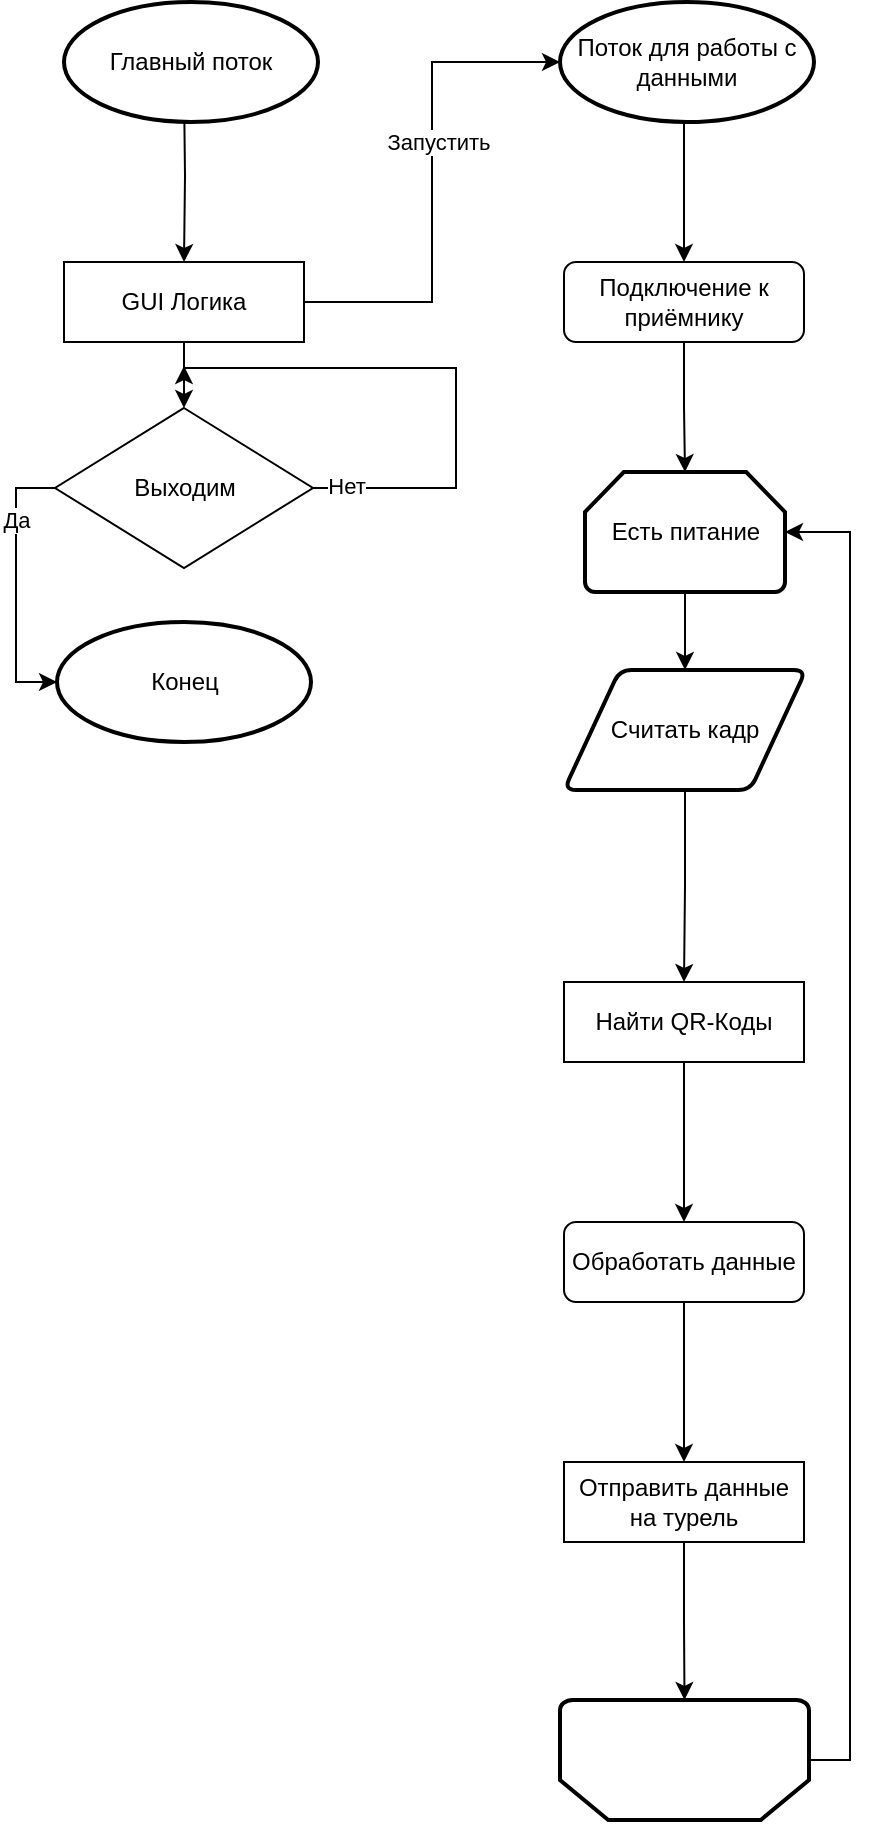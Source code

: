 <mxfile version="14.4.3" type="device"><diagram id="C5RBs43oDa-KdzZeNtuy" name="Page-1"><mxGraphModel dx="1673" dy="967" grid="0" gridSize="10" guides="1" tooltips="1" connect="1" arrows="1" fold="1" page="1" pageScale="1" pageWidth="827" pageHeight="1169" math="0" shadow="0"><root><mxCell id="WIyWlLk6GJQsqaUBKTNV-0"/><mxCell id="WIyWlLk6GJQsqaUBKTNV-1" parent="WIyWlLk6GJQsqaUBKTNV-0"/><mxCell id="uCEuNUun7Ly2WBDHoHxC-1" style="edgeStyle=orthogonalEdgeStyle;rounded=0;orthogonalLoop=1;jettySize=auto;html=1;" parent="WIyWlLk6GJQsqaUBKTNV-1" target="uCEuNUun7Ly2WBDHoHxC-0" edge="1"><mxGeometry relative="1" as="geometry"><mxPoint x="220" y="113" as="sourcePoint"/></mxGeometry></mxCell><mxCell id="uCEuNUun7Ly2WBDHoHxC-3" style="edgeStyle=orthogonalEdgeStyle;rounded=0;orthogonalLoop=1;jettySize=auto;html=1;entryX=0;entryY=0.5;entryDx=0;entryDy=0;entryPerimeter=0;" parent="WIyWlLk6GJQsqaUBKTNV-1" source="uCEuNUun7Ly2WBDHoHxC-0" target="uCEuNUun7Ly2WBDHoHxC-39" edge="1"><mxGeometry relative="1" as="geometry"><mxPoint x="410" y="100" as="targetPoint"/></mxGeometry></mxCell><mxCell id="uCEuNUun7Ly2WBDHoHxC-4" value="Запустить" style="edgeLabel;html=1;align=center;verticalAlign=middle;resizable=0;points=[];" parent="uCEuNUun7Ly2WBDHoHxC-3" vertex="1" connectable="0"><mxGeometry x="0.16" y="-3" relative="1" as="geometry"><mxPoint as="offset"/></mxGeometry></mxCell><mxCell id="uCEuNUun7Ly2WBDHoHxC-27" style="edgeStyle=orthogonalEdgeStyle;rounded=0;orthogonalLoop=1;jettySize=auto;html=1;" parent="WIyWlLk6GJQsqaUBKTNV-1" source="uCEuNUun7Ly2WBDHoHxC-0" target="uCEuNUun7Ly2WBDHoHxC-26" edge="1"><mxGeometry relative="1" as="geometry"/></mxCell><mxCell id="uCEuNUun7Ly2WBDHoHxC-0" value="GUI Логика" style="rounded=0;whiteSpace=wrap;html=1;fontSize=12;glass=0;strokeWidth=1;shadow=0;" parent="WIyWlLk6GJQsqaUBKTNV-1" vertex="1"><mxGeometry x="160" y="200" width="120" height="40" as="geometry"/></mxCell><mxCell id="uCEuNUun7Ly2WBDHoHxC-5" style="edgeStyle=orthogonalEdgeStyle;rounded=0;orthogonalLoop=1;jettySize=auto;html=1;" parent="WIyWlLk6GJQsqaUBKTNV-1" edge="1"><mxGeometry relative="1" as="geometry"><mxPoint x="470" y="200" as="targetPoint"/><mxPoint x="470" y="120" as="sourcePoint"/></mxGeometry></mxCell><mxCell id="uCEuNUun7Ly2WBDHoHxC-10" style="edgeStyle=orthogonalEdgeStyle;rounded=0;orthogonalLoop=1;jettySize=auto;html=1;entryX=0.5;entryY=0;entryDx=0;entryDy=0;entryPerimeter=0;" parent="WIyWlLk6GJQsqaUBKTNV-1" source="uCEuNUun7Ly2WBDHoHxC-6" target="uCEuNUun7Ly2WBDHoHxC-41" edge="1"><mxGeometry relative="1" as="geometry"><mxPoint x="470" y="320" as="targetPoint"/></mxGeometry></mxCell><mxCell id="uCEuNUun7Ly2WBDHoHxC-6" value="Подключение к приёмнику" style="rounded=1;whiteSpace=wrap;html=1;fontSize=12;glass=0;strokeWidth=1;shadow=0;" parent="WIyWlLk6GJQsqaUBKTNV-1" vertex="1"><mxGeometry x="410" y="200" width="120" height="40" as="geometry"/></mxCell><mxCell id="uCEuNUun7Ly2WBDHoHxC-21" style="edgeStyle=orthogonalEdgeStyle;rounded=0;orthogonalLoop=1;jettySize=auto;html=1;entryX=0.5;entryY=0;entryDx=0;entryDy=0;" parent="WIyWlLk6GJQsqaUBKTNV-1" source="uCEuNUun7Ly2WBDHoHxC-40" target="uCEuNUun7Ly2WBDHoHxC-12" edge="1"><mxGeometry relative="1" as="geometry"><mxPoint x="470" y="480" as="sourcePoint"/></mxGeometry></mxCell><mxCell id="uCEuNUun7Ly2WBDHoHxC-22" style="edgeStyle=orthogonalEdgeStyle;rounded=0;orthogonalLoop=1;jettySize=auto;html=1;" parent="WIyWlLk6GJQsqaUBKTNV-1" source="uCEuNUun7Ly2WBDHoHxC-12" target="uCEuNUun7Ly2WBDHoHxC-13" edge="1"><mxGeometry relative="1" as="geometry"/></mxCell><mxCell id="uCEuNUun7Ly2WBDHoHxC-12" value="Найти QR-Коды" style="rounded=0;whiteSpace=wrap;html=1;fontSize=12;glass=0;strokeWidth=1;shadow=0;" parent="WIyWlLk6GJQsqaUBKTNV-1" vertex="1"><mxGeometry x="410" y="560" width="120" height="40" as="geometry"/></mxCell><mxCell id="uCEuNUun7Ly2WBDHoHxC-23" style="edgeStyle=orthogonalEdgeStyle;rounded=0;orthogonalLoop=1;jettySize=auto;html=1;entryX=0.5;entryY=0;entryDx=0;entryDy=0;" parent="WIyWlLk6GJQsqaUBKTNV-1" source="uCEuNUun7Ly2WBDHoHxC-13" target="uCEuNUun7Ly2WBDHoHxC-15" edge="1"><mxGeometry relative="1" as="geometry"/></mxCell><mxCell id="uCEuNUun7Ly2WBDHoHxC-13" value="Обработать данные" style="rounded=1;whiteSpace=wrap;html=1;fontSize=12;glass=0;strokeWidth=1;shadow=0;" parent="WIyWlLk6GJQsqaUBKTNV-1" vertex="1"><mxGeometry x="410" y="680" width="120" height="40" as="geometry"/></mxCell><mxCell id="uCEuNUun7Ly2WBDHoHxC-43" style="edgeStyle=orthogonalEdgeStyle;rounded=0;orthogonalLoop=1;jettySize=auto;html=1;" parent="WIyWlLk6GJQsqaUBKTNV-1" source="uCEuNUun7Ly2WBDHoHxC-15" target="uCEuNUun7Ly2WBDHoHxC-42" edge="1"><mxGeometry relative="1" as="geometry"/></mxCell><mxCell id="uCEuNUun7Ly2WBDHoHxC-15" value="Отправить данные на турель" style="rounded=0;whiteSpace=wrap;html=1;fontSize=12;glass=0;strokeWidth=1;shadow=0;" parent="WIyWlLk6GJQsqaUBKTNV-1" vertex="1"><mxGeometry x="410" y="800" width="120" height="40" as="geometry"/></mxCell><mxCell id="uCEuNUun7Ly2WBDHoHxC-28" style="edgeStyle=orthogonalEdgeStyle;rounded=0;orthogonalLoop=1;jettySize=auto;html=1;" parent="WIyWlLk6GJQsqaUBKTNV-1" source="uCEuNUun7Ly2WBDHoHxC-26" edge="1"><mxGeometry relative="1" as="geometry"><mxPoint x="220" y="252" as="targetPoint"/><Array as="points"><mxPoint x="356" y="313"/><mxPoint x="356" y="253"/></Array></mxGeometry></mxCell><mxCell id="uCEuNUun7Ly2WBDHoHxC-29" value="Нет" style="edgeLabel;html=1;align=center;verticalAlign=middle;resizable=0;points=[];" parent="uCEuNUun7Ly2WBDHoHxC-28" vertex="1" connectable="0"><mxGeometry x="-0.877" y="1" relative="1" as="geometry"><mxPoint as="offset"/></mxGeometry></mxCell><mxCell id="uCEuNUun7Ly2WBDHoHxC-37" style="edgeStyle=orthogonalEdgeStyle;rounded=0;orthogonalLoop=1;jettySize=auto;html=1;entryX=0;entryY=0.5;entryDx=0;entryDy=0;entryPerimeter=0;exitX=0;exitY=0.5;exitDx=0;exitDy=0;" parent="WIyWlLk6GJQsqaUBKTNV-1" source="uCEuNUun7Ly2WBDHoHxC-26" target="uCEuNUun7Ly2WBDHoHxC-34" edge="1"><mxGeometry relative="1" as="geometry"><Array as="points"><mxPoint x="136" y="313"/><mxPoint x="136" y="410"/></Array></mxGeometry></mxCell><mxCell id="uCEuNUun7Ly2WBDHoHxC-38" value="Да" style="edgeLabel;html=1;align=center;verticalAlign=middle;resizable=0;points=[];" parent="uCEuNUun7Ly2WBDHoHxC-37" vertex="1" connectable="0"><mxGeometry x="-0.496" relative="1" as="geometry"><mxPoint y="1" as="offset"/></mxGeometry></mxCell><mxCell id="uCEuNUun7Ly2WBDHoHxC-26" value="Выходим" style="rhombus;whiteSpace=wrap;html=1;" parent="WIyWlLk6GJQsqaUBKTNV-1" vertex="1"><mxGeometry x="155.5" y="273" width="129" height="80" as="geometry"/></mxCell><mxCell id="uCEuNUun7Ly2WBDHoHxC-34" value="Конец" style="strokeWidth=2;html=1;shape=mxgraph.flowchart.start_1;whiteSpace=wrap;rounded=1;" parent="WIyWlLk6GJQsqaUBKTNV-1" vertex="1"><mxGeometry x="156.5" y="380" width="127" height="60" as="geometry"/></mxCell><mxCell id="uCEuNUun7Ly2WBDHoHxC-35" value="Главный поток" style="strokeWidth=2;html=1;shape=mxgraph.flowchart.start_1;whiteSpace=wrap;rounded=1;" parent="WIyWlLk6GJQsqaUBKTNV-1" vertex="1"><mxGeometry x="160" y="70" width="127" height="60" as="geometry"/></mxCell><mxCell id="uCEuNUun7Ly2WBDHoHxC-39" value="Поток для работы с данными" style="strokeWidth=2;html=1;shape=mxgraph.flowchart.start_1;whiteSpace=wrap;rounded=1;" parent="WIyWlLk6GJQsqaUBKTNV-1" vertex="1"><mxGeometry x="408" y="70" width="127" height="60" as="geometry"/></mxCell><mxCell id="uCEuNUun7Ly2WBDHoHxC-40" value="Cчитать кадр" style="shape=parallelogram;html=1;strokeWidth=2;perimeter=parallelogramPerimeter;whiteSpace=wrap;rounded=1;arcSize=12;size=0.23;" parent="WIyWlLk6GJQsqaUBKTNV-1" vertex="1"><mxGeometry x="410" y="404" width="121" height="60" as="geometry"/></mxCell><mxCell id="uCEuNUun7Ly2WBDHoHxC-47" style="edgeStyle=orthogonalEdgeStyle;rounded=0;orthogonalLoop=1;jettySize=auto;html=1;entryX=0.5;entryY=0;entryDx=0;entryDy=0;" parent="WIyWlLk6GJQsqaUBKTNV-1" source="uCEuNUun7Ly2WBDHoHxC-41" target="uCEuNUun7Ly2WBDHoHxC-40" edge="1"><mxGeometry relative="1" as="geometry"/></mxCell><mxCell id="uCEuNUun7Ly2WBDHoHxC-41" value="Есть питание" style="strokeWidth=2;html=1;shape=mxgraph.flowchart.loop_limit;whiteSpace=wrap;rounded=0;" parent="WIyWlLk6GJQsqaUBKTNV-1" vertex="1"><mxGeometry x="420.5" y="305" width="100" height="60" as="geometry"/></mxCell><mxCell id="uCEuNUun7Ly2WBDHoHxC-48" style="edgeStyle=orthogonalEdgeStyle;rounded=0;orthogonalLoop=1;jettySize=auto;html=1;entryX=1;entryY=0.5;entryDx=0;entryDy=0;entryPerimeter=0;" parent="WIyWlLk6GJQsqaUBKTNV-1" source="uCEuNUun7Ly2WBDHoHxC-42" target="uCEuNUun7Ly2WBDHoHxC-41" edge="1"><mxGeometry relative="1" as="geometry"><Array as="points"><mxPoint x="553" y="949"/><mxPoint x="553" y="335"/></Array></mxGeometry></mxCell><mxCell id="uCEuNUun7Ly2WBDHoHxC-42" value="" style="strokeWidth=2;html=1;shape=mxgraph.flowchart.loop_limit;whiteSpace=wrap;rounded=0;direction=west;" parent="WIyWlLk6GJQsqaUBKTNV-1" vertex="1"><mxGeometry x="408" y="919" width="124.5" height="60" as="geometry"/></mxCell></root></mxGraphModel></diagram></mxfile>